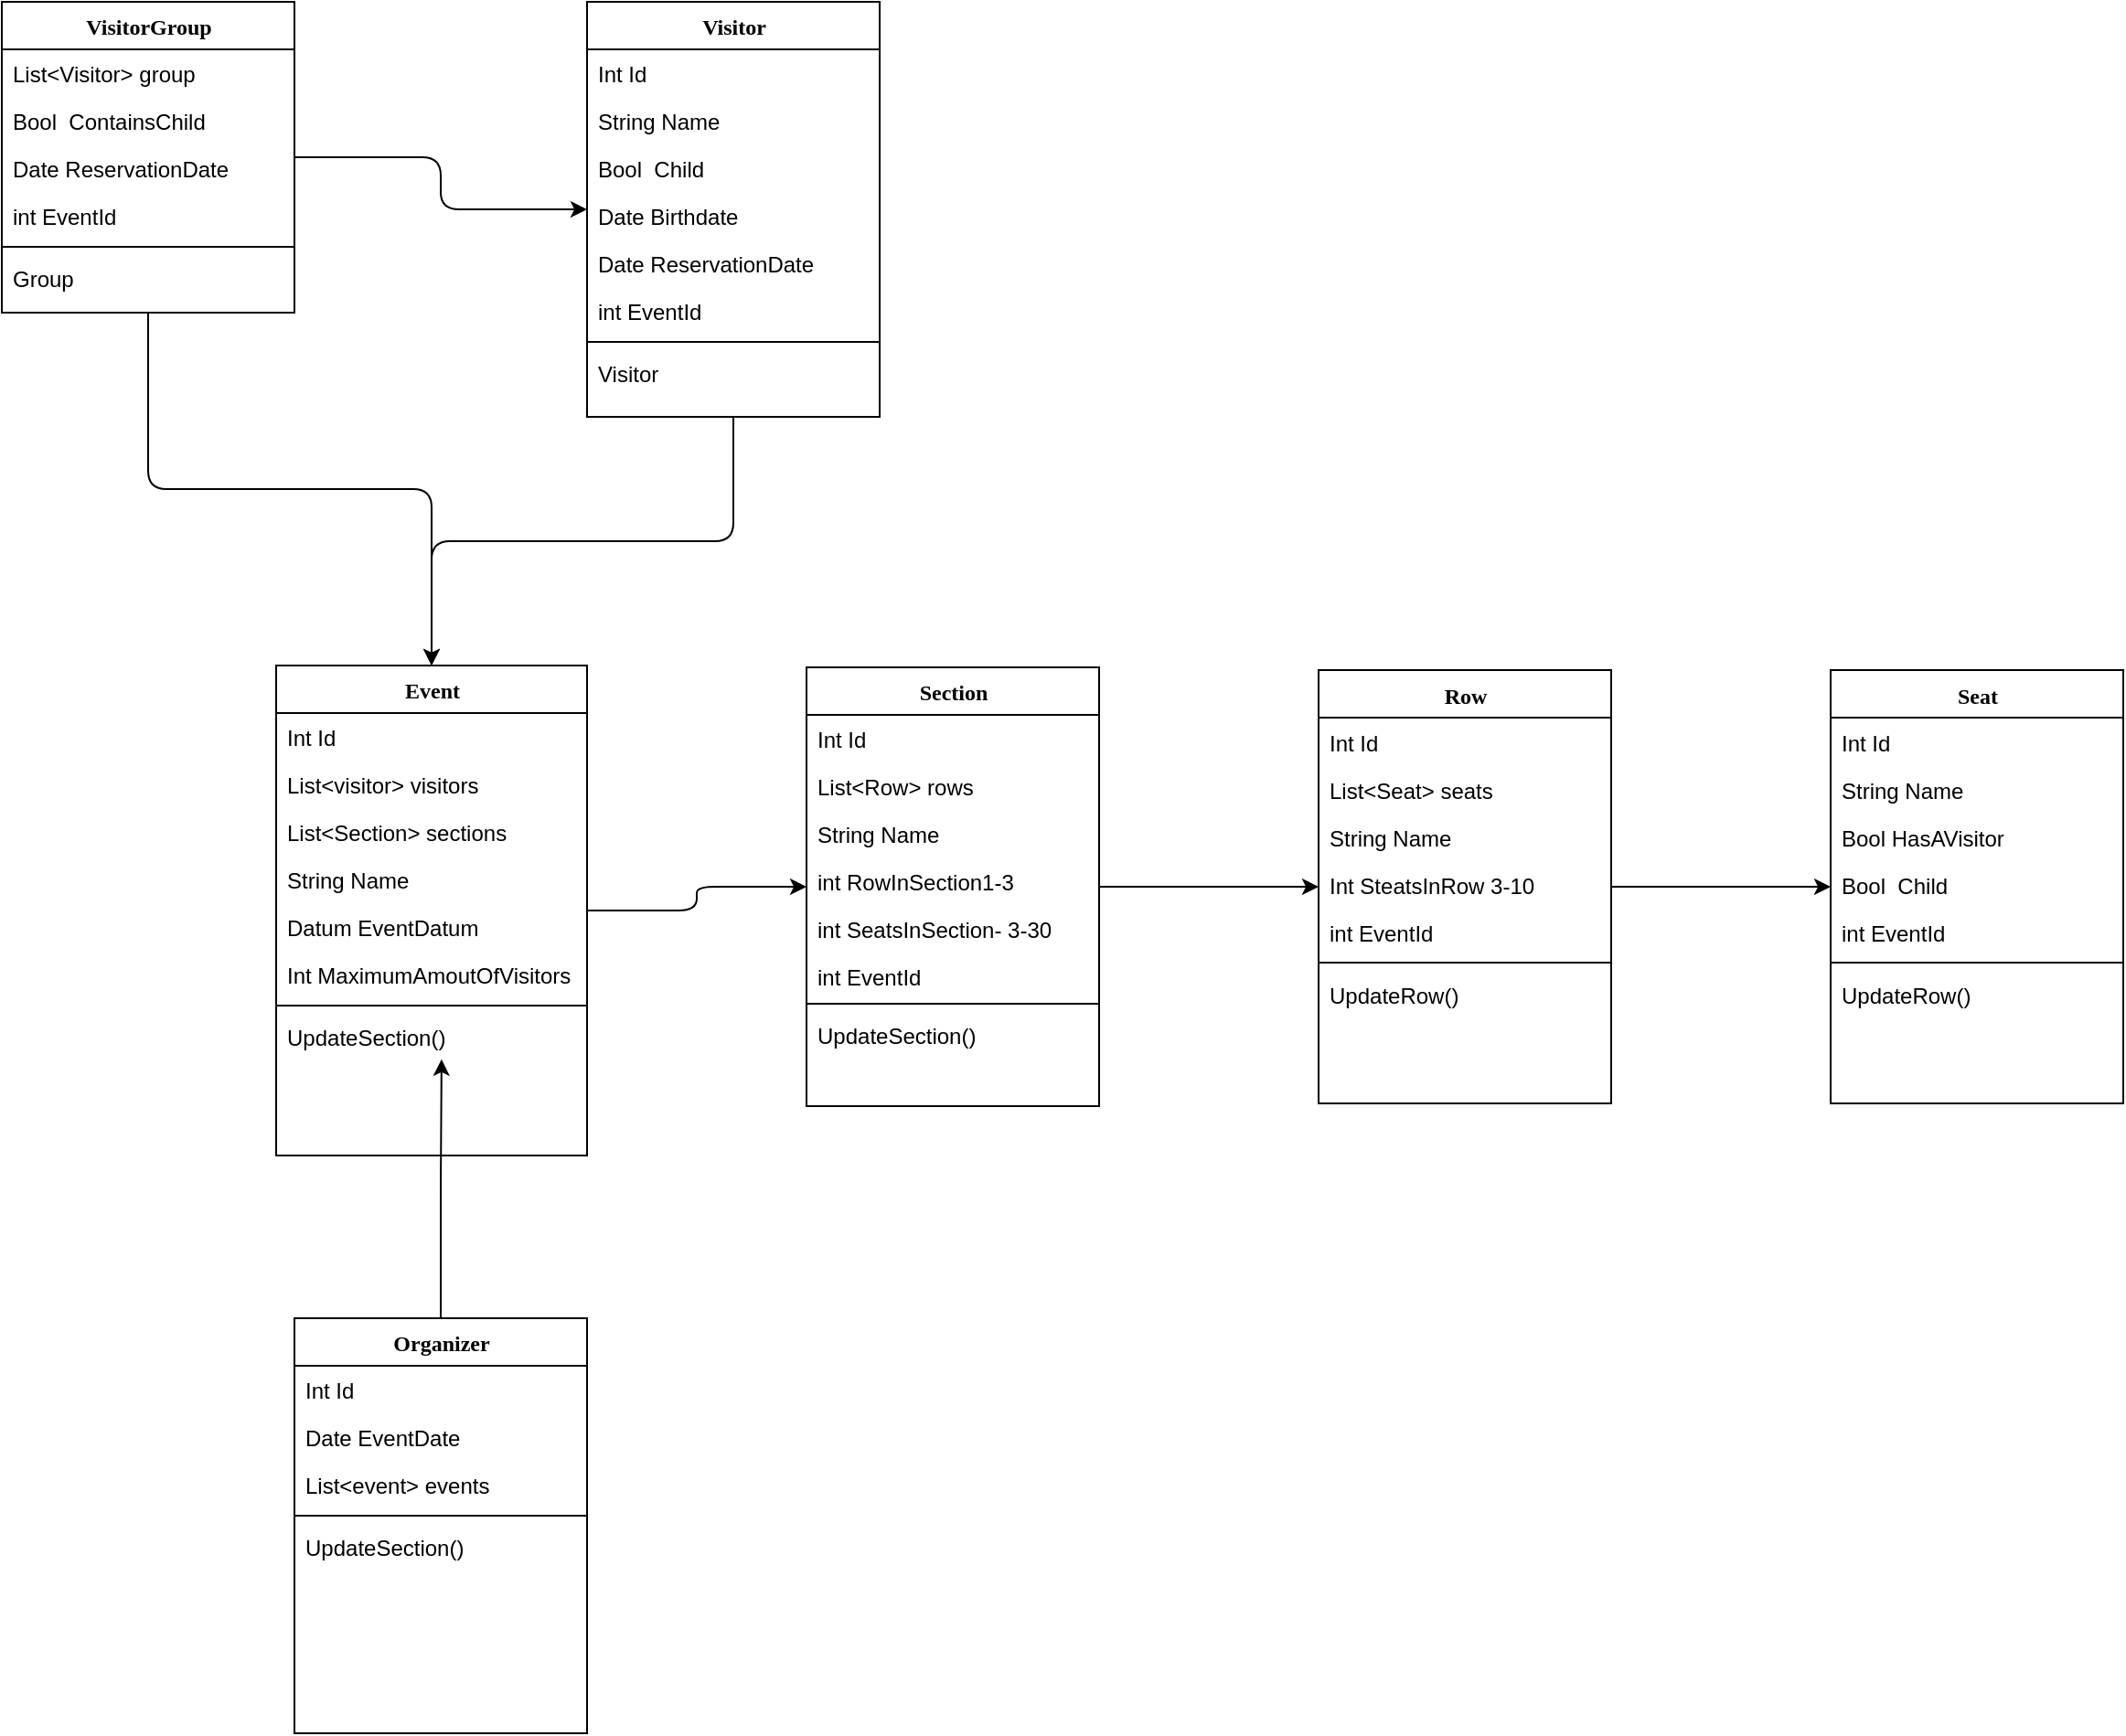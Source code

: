 <mxfile version="15.9.6" type="device"><diagram name="Page-1" id="9f46799a-70d6-7492-0946-bef42562c5a5"><mxGraphModel dx="1370" dy="1437" grid="1" gridSize="10" guides="1" tooltips="1" connect="1" arrows="1" fold="1" page="1" pageScale="1" pageWidth="1100" pageHeight="850" background="none" math="0" shadow="0"><root><mxCell id="0"/><mxCell id="1" parent="0"/><mxCell id="7cU4u6h-bywzpkJGVYWe-89" style="edgeStyle=orthogonalEdgeStyle;rounded=1;orthogonalLoop=1;jettySize=auto;html=1;" edge="1" parent="1" source="78961159f06e98e8-17" target="7cU4u6h-bywzpkJGVYWe-11"><mxGeometry relative="1" as="geometry"/></mxCell><mxCell id="78961159f06e98e8-17" value="Section" style="swimlane;html=1;fontStyle=1;align=center;verticalAlign=top;childLayout=stackLayout;horizontal=1;startSize=26;horizontalStack=0;resizeParent=1;resizeLast=0;collapsible=1;marginBottom=0;swimlaneFillColor=#ffffff;rounded=0;shadow=0;comic=0;labelBackgroundColor=none;strokeWidth=1;fillColor=none;fontFamily=Verdana;fontSize=12" parent="1" vertex="1"><mxGeometry x="80" y="84" width="160" height="240" as="geometry"/></mxCell><mxCell id="78961159f06e98e8-21" value="Int Id" style="text;html=1;strokeColor=none;fillColor=none;align=left;verticalAlign=top;spacingLeft=4;spacingRight=4;whiteSpace=wrap;overflow=hidden;rotatable=0;points=[[0,0.5],[1,0.5]];portConstraint=eastwest;" parent="78961159f06e98e8-17" vertex="1"><mxGeometry y="26" width="160" height="26" as="geometry"/></mxCell><mxCell id="7cU4u6h-bywzpkJGVYWe-80" value="List&amp;lt;Row&amp;gt; rows" style="text;html=1;strokeColor=none;fillColor=none;align=left;verticalAlign=top;spacingLeft=4;spacingRight=4;whiteSpace=wrap;overflow=hidden;rotatable=0;points=[[0,0.5],[1,0.5]];portConstraint=eastwest;" vertex="1" parent="78961159f06e98e8-17"><mxGeometry y="52" width="160" height="26" as="geometry"/></mxCell><mxCell id="78961159f06e98e8-23" value="String Name" style="text;html=1;strokeColor=none;fillColor=none;align=left;verticalAlign=top;spacingLeft=4;spacingRight=4;whiteSpace=wrap;overflow=hidden;rotatable=0;points=[[0,0.5],[1,0.5]];portConstraint=eastwest;" parent="78961159f06e98e8-17" vertex="1"><mxGeometry y="78" width="160" height="26" as="geometry"/></mxCell><mxCell id="78961159f06e98e8-25" value="int RowInSection1-3" style="text;html=1;strokeColor=none;fillColor=none;align=left;verticalAlign=top;spacingLeft=4;spacingRight=4;whiteSpace=wrap;overflow=hidden;rotatable=0;points=[[0,0.5],[1,0.5]];portConstraint=eastwest;" parent="78961159f06e98e8-17" vertex="1"><mxGeometry y="104" width="160" height="26" as="geometry"/></mxCell><mxCell id="78961159f06e98e8-26" value="int SeatsInSection- 3-30" style="text;html=1;strokeColor=none;fillColor=none;align=left;verticalAlign=top;spacingLeft=4;spacingRight=4;whiteSpace=wrap;overflow=hidden;rotatable=0;points=[[0,0.5],[1,0.5]];portConstraint=eastwest;" parent="78961159f06e98e8-17" vertex="1"><mxGeometry y="130" width="160" height="26" as="geometry"/></mxCell><mxCell id="78961159f06e98e8-24" value="int EventId" style="text;html=1;strokeColor=none;fillColor=none;align=left;verticalAlign=top;spacingLeft=4;spacingRight=4;whiteSpace=wrap;overflow=hidden;rotatable=0;points=[[0,0.5],[1,0.5]];portConstraint=eastwest;" parent="78961159f06e98e8-17" vertex="1"><mxGeometry y="156" width="160" height="24" as="geometry"/></mxCell><mxCell id="78961159f06e98e8-19" value="" style="line;html=1;strokeWidth=1;fillColor=none;align=left;verticalAlign=middle;spacingTop=-1;spacingLeft=3;spacingRight=3;rotatable=0;labelPosition=right;points=[];portConstraint=eastwest;" parent="78961159f06e98e8-17" vertex="1"><mxGeometry y="180" width="160" height="8" as="geometry"/></mxCell><mxCell id="78961159f06e98e8-20" value="UpdateSection()" style="text;html=1;strokeColor=none;fillColor=none;align=left;verticalAlign=top;spacingLeft=4;spacingRight=4;whiteSpace=wrap;overflow=hidden;rotatable=0;points=[[0,0.5],[1,0.5]];portConstraint=eastwest;" parent="78961159f06e98e8-17" vertex="1"><mxGeometry y="188" width="160" height="52" as="geometry"/></mxCell><mxCell id="7cU4u6h-bywzpkJGVYWe-90" style="edgeStyle=orthogonalEdgeStyle;rounded=1;orthogonalLoop=1;jettySize=auto;html=1;" edge="1" parent="1" source="7cU4u6h-bywzpkJGVYWe-11" target="7cU4u6h-bywzpkJGVYWe-33"><mxGeometry relative="1" as="geometry"/></mxCell><mxCell id="7cU4u6h-bywzpkJGVYWe-11" value="Row" style="swimlane;html=1;fontStyle=1;align=center;verticalAlign=top;childLayout=stackLayout;horizontal=1;startSize=26;horizontalStack=0;resizeParent=1;resizeLast=0;collapsible=1;marginBottom=0;swimlaneFillColor=#ffffff;rounded=0;shadow=0;comic=0;labelBackgroundColor=none;strokeWidth=1;fillColor=none;fontFamily=Verdana;fontSize=12" vertex="1" parent="1"><mxGeometry x="360" y="85.5" width="160" height="237" as="geometry"/></mxCell><mxCell id="7cU4u6h-bywzpkJGVYWe-12" value="Int Id" style="text;html=1;strokeColor=none;fillColor=none;align=left;verticalAlign=top;spacingLeft=4;spacingRight=4;whiteSpace=wrap;overflow=hidden;rotatable=0;points=[[0,0.5],[1,0.5]];portConstraint=eastwest;" vertex="1" parent="7cU4u6h-bywzpkJGVYWe-11"><mxGeometry y="26" width="160" height="26" as="geometry"/></mxCell><mxCell id="7cU4u6h-bywzpkJGVYWe-30" value="List&amp;lt;Seat&amp;gt; seats" style="text;html=1;strokeColor=none;fillColor=none;align=left;verticalAlign=top;spacingLeft=4;spacingRight=4;whiteSpace=wrap;overflow=hidden;rotatable=0;points=[[0,0.5],[1,0.5]];portConstraint=eastwest;" vertex="1" parent="7cU4u6h-bywzpkJGVYWe-11"><mxGeometry y="52" width="160" height="26" as="geometry"/></mxCell><mxCell id="7cU4u6h-bywzpkJGVYWe-13" value="String Name" style="text;html=1;strokeColor=none;fillColor=none;align=left;verticalAlign=top;spacingLeft=4;spacingRight=4;whiteSpace=wrap;overflow=hidden;rotatable=0;points=[[0,0.5],[1,0.5]];portConstraint=eastwest;" vertex="1" parent="7cU4u6h-bywzpkJGVYWe-11"><mxGeometry y="78" width="160" height="26" as="geometry"/></mxCell><mxCell id="7cU4u6h-bywzpkJGVYWe-14" value="Int SteatsInRow 3-10" style="text;html=1;strokeColor=none;fillColor=none;align=left;verticalAlign=top;spacingLeft=4;spacingRight=4;whiteSpace=wrap;overflow=hidden;rotatable=0;points=[[0,0.5],[1,0.5]];portConstraint=eastwest;" vertex="1" parent="7cU4u6h-bywzpkJGVYWe-11"><mxGeometry y="104" width="160" height="26" as="geometry"/></mxCell><mxCell id="7cU4u6h-bywzpkJGVYWe-16" value="int EventId" style="text;html=1;strokeColor=none;fillColor=none;align=left;verticalAlign=top;spacingLeft=4;spacingRight=4;whiteSpace=wrap;overflow=hidden;rotatable=0;points=[[0,0.5],[1,0.5]];portConstraint=eastwest;" vertex="1" parent="7cU4u6h-bywzpkJGVYWe-11"><mxGeometry y="130" width="160" height="26" as="geometry"/></mxCell><mxCell id="7cU4u6h-bywzpkJGVYWe-17" value="" style="line;html=1;strokeWidth=1;fillColor=none;align=left;verticalAlign=middle;spacingTop=-1;spacingLeft=3;spacingRight=3;rotatable=0;labelPosition=right;points=[];portConstraint=eastwest;" vertex="1" parent="7cU4u6h-bywzpkJGVYWe-11"><mxGeometry y="156" width="160" height="8" as="geometry"/></mxCell><mxCell id="7cU4u6h-bywzpkJGVYWe-18" value="UpdateRow()" style="text;html=1;strokeColor=none;fillColor=none;align=left;verticalAlign=top;spacingLeft=4;spacingRight=4;whiteSpace=wrap;overflow=hidden;rotatable=0;points=[[0,0.5],[1,0.5]];portConstraint=eastwest;" vertex="1" parent="7cU4u6h-bywzpkJGVYWe-11"><mxGeometry y="164" width="160" height="26" as="geometry"/></mxCell><mxCell id="7cU4u6h-bywzpkJGVYWe-33" value="Seat" style="swimlane;html=1;fontStyle=1;align=center;verticalAlign=top;childLayout=stackLayout;horizontal=1;startSize=26;horizontalStack=0;resizeParent=1;resizeLast=0;collapsible=1;marginBottom=0;swimlaneFillColor=#ffffff;rounded=0;shadow=0;comic=0;labelBackgroundColor=none;strokeWidth=1;fillColor=none;fontFamily=Verdana;fontSize=12" vertex="1" parent="1"><mxGeometry x="640" y="85.5" width="160" height="237" as="geometry"/></mxCell><mxCell id="7cU4u6h-bywzpkJGVYWe-34" value="Int Id" style="text;html=1;strokeColor=none;fillColor=none;align=left;verticalAlign=top;spacingLeft=4;spacingRight=4;whiteSpace=wrap;overflow=hidden;rotatable=0;points=[[0,0.5],[1,0.5]];portConstraint=eastwest;" vertex="1" parent="7cU4u6h-bywzpkJGVYWe-33"><mxGeometry y="26" width="160" height="26" as="geometry"/></mxCell><mxCell id="7cU4u6h-bywzpkJGVYWe-35" value="String Name" style="text;html=1;strokeColor=none;fillColor=none;align=left;verticalAlign=top;spacingLeft=4;spacingRight=4;whiteSpace=wrap;overflow=hidden;rotatable=0;points=[[0,0.5],[1,0.5]];portConstraint=eastwest;" vertex="1" parent="7cU4u6h-bywzpkJGVYWe-33"><mxGeometry y="52" width="160" height="26" as="geometry"/></mxCell><mxCell id="7cU4u6h-bywzpkJGVYWe-36" value="Bool HasAVisitor&lt;br&gt;" style="text;html=1;strokeColor=none;fillColor=none;align=left;verticalAlign=top;spacingLeft=4;spacingRight=4;whiteSpace=wrap;overflow=hidden;rotatable=0;points=[[0,0.5],[1,0.5]];portConstraint=eastwest;" vertex="1" parent="7cU4u6h-bywzpkJGVYWe-33"><mxGeometry y="78" width="160" height="26" as="geometry"/></mxCell><mxCell id="7cU4u6h-bywzpkJGVYWe-40" value="Bool&amp;nbsp; Child" style="text;html=1;strokeColor=none;fillColor=none;align=left;verticalAlign=top;spacingLeft=4;spacingRight=4;whiteSpace=wrap;overflow=hidden;rotatable=0;points=[[0,0.5],[1,0.5]];portConstraint=eastwest;" vertex="1" parent="7cU4u6h-bywzpkJGVYWe-33"><mxGeometry y="104" width="160" height="26" as="geometry"/></mxCell><mxCell id="7cU4u6h-bywzpkJGVYWe-37" value="int EventId" style="text;html=1;strokeColor=none;fillColor=none;align=left;verticalAlign=top;spacingLeft=4;spacingRight=4;whiteSpace=wrap;overflow=hidden;rotatable=0;points=[[0,0.5],[1,0.5]];portConstraint=eastwest;" vertex="1" parent="7cU4u6h-bywzpkJGVYWe-33"><mxGeometry y="130" width="160" height="26" as="geometry"/></mxCell><mxCell id="7cU4u6h-bywzpkJGVYWe-38" value="" style="line;html=1;strokeWidth=1;fillColor=none;align=left;verticalAlign=middle;spacingTop=-1;spacingLeft=3;spacingRight=3;rotatable=0;labelPosition=right;points=[];portConstraint=eastwest;" vertex="1" parent="7cU4u6h-bywzpkJGVYWe-33"><mxGeometry y="156" width="160" height="8" as="geometry"/></mxCell><mxCell id="7cU4u6h-bywzpkJGVYWe-39" value="UpdateRow()" style="text;html=1;strokeColor=none;fillColor=none;align=left;verticalAlign=top;spacingLeft=4;spacingRight=4;whiteSpace=wrap;overflow=hidden;rotatable=0;points=[[0,0.5],[1,0.5]];portConstraint=eastwest;" vertex="1" parent="7cU4u6h-bywzpkJGVYWe-33"><mxGeometry y="164" width="160" height="26" as="geometry"/></mxCell><mxCell id="7cU4u6h-bywzpkJGVYWe-42" style="edgeStyle=orthogonalEdgeStyle;orthogonalLoop=1;jettySize=auto;html=1;strokeColor=none;rounded=1;" edge="1" parent="1" target="78961159f06e98e8-17"><mxGeometry relative="1" as="geometry"><mxPoint x="-40" y="139" as="sourcePoint"/></mxGeometry></mxCell><mxCell id="7cU4u6h-bywzpkJGVYWe-114" style="edgeStyle=orthogonalEdgeStyle;rounded=1;orthogonalLoop=1;jettySize=auto;html=1;" edge="1" parent="1" source="7cU4u6h-bywzpkJGVYWe-59" target="7cU4u6h-bywzpkJGVYWe-71"><mxGeometry relative="1" as="geometry"/></mxCell><mxCell id="7cU4u6h-bywzpkJGVYWe-115" style="edgeStyle=orthogonalEdgeStyle;rounded=1;orthogonalLoop=1;jettySize=auto;html=1;" edge="1" parent="1" source="7cU4u6h-bywzpkJGVYWe-59" target="7cU4u6h-bywzpkJGVYWe-104"><mxGeometry relative="1" as="geometry"/></mxCell><mxCell id="7cU4u6h-bywzpkJGVYWe-59" value="VisitorGroup" style="swimlane;html=1;fontStyle=1;align=center;verticalAlign=top;childLayout=stackLayout;horizontal=1;startSize=26;horizontalStack=0;resizeParent=1;resizeLast=0;collapsible=1;marginBottom=0;swimlaneFillColor=#ffffff;rounded=0;shadow=0;comic=0;labelBackgroundColor=none;strokeWidth=1;fillColor=none;fontFamily=Verdana;fontSize=12" vertex="1" parent="1"><mxGeometry x="-360" y="-280" width="160" height="170" as="geometry"/></mxCell><mxCell id="7cU4u6h-bywzpkJGVYWe-60" value="List&amp;lt;Visitor&amp;gt; group" style="text;html=1;strokeColor=none;fillColor=none;align=left;verticalAlign=top;spacingLeft=4;spacingRight=4;whiteSpace=wrap;overflow=hidden;rotatable=0;points=[[0,0.5],[1,0.5]];portConstraint=eastwest;" vertex="1" parent="7cU4u6h-bywzpkJGVYWe-59"><mxGeometry y="26" width="160" height="26" as="geometry"/></mxCell><mxCell id="7cU4u6h-bywzpkJGVYWe-62" value="Bool&amp;nbsp; ContainsChild" style="text;html=1;strokeColor=none;fillColor=none;align=left;verticalAlign=top;spacingLeft=4;spacingRight=4;whiteSpace=wrap;overflow=hidden;rotatable=0;points=[[0,0.5],[1,0.5]];portConstraint=eastwest;" vertex="1" parent="7cU4u6h-bywzpkJGVYWe-59"><mxGeometry y="52" width="160" height="26" as="geometry"/></mxCell><mxCell id="7cU4u6h-bywzpkJGVYWe-67" value="Date ReservationDate" style="text;html=1;strokeColor=none;fillColor=none;align=left;verticalAlign=top;spacingLeft=4;spacingRight=4;whiteSpace=wrap;overflow=hidden;rotatable=0;points=[[0,0.5],[1,0.5]];portConstraint=eastwest;" vertex="1" parent="7cU4u6h-bywzpkJGVYWe-59"><mxGeometry y="78" width="160" height="26" as="geometry"/></mxCell><mxCell id="7cU4u6h-bywzpkJGVYWe-64" value="int EventId" style="text;html=1;strokeColor=none;fillColor=none;align=left;verticalAlign=top;spacingLeft=4;spacingRight=4;whiteSpace=wrap;overflow=hidden;rotatable=0;points=[[0,0.5],[1,0.5]];portConstraint=eastwest;" vertex="1" parent="7cU4u6h-bywzpkJGVYWe-59"><mxGeometry y="104" width="160" height="26" as="geometry"/></mxCell><mxCell id="7cU4u6h-bywzpkJGVYWe-65" value="" style="line;html=1;strokeWidth=1;fillColor=none;align=left;verticalAlign=middle;spacingTop=-1;spacingLeft=3;spacingRight=3;rotatable=0;labelPosition=right;points=[];portConstraint=eastwest;" vertex="1" parent="7cU4u6h-bywzpkJGVYWe-59"><mxGeometry y="130" width="160" height="8" as="geometry"/></mxCell><mxCell id="7cU4u6h-bywzpkJGVYWe-66" value="Group" style="text;html=1;strokeColor=none;fillColor=none;align=left;verticalAlign=top;spacingLeft=4;spacingRight=4;whiteSpace=wrap;overflow=hidden;rotatable=0;points=[[0,0.5],[1,0.5]];portConstraint=eastwest;" vertex="1" parent="7cU4u6h-bywzpkJGVYWe-59"><mxGeometry y="138" width="160" height="26" as="geometry"/></mxCell><mxCell id="7cU4u6h-bywzpkJGVYWe-88" style="edgeStyle=orthogonalEdgeStyle;rounded=1;orthogonalLoop=1;jettySize=auto;html=1;" edge="1" parent="1" source="7cU4u6h-bywzpkJGVYWe-71" target="78961159f06e98e8-17"><mxGeometry relative="1" as="geometry"/></mxCell><mxCell id="7cU4u6h-bywzpkJGVYWe-71" value="Event" style="swimlane;html=1;fontStyle=1;align=center;verticalAlign=top;childLayout=stackLayout;horizontal=1;startSize=26;horizontalStack=0;resizeParent=1;resizeLast=0;collapsible=1;marginBottom=0;swimlaneFillColor=#ffffff;rounded=0;shadow=0;comic=0;labelBackgroundColor=none;strokeWidth=1;fillColor=none;fontFamily=Verdana;fontSize=12" vertex="1" parent="1"><mxGeometry x="-210" y="83" width="170" height="268" as="geometry"/></mxCell><mxCell id="7cU4u6h-bywzpkJGVYWe-72" value="Int Id" style="text;html=1;strokeColor=none;fillColor=none;align=left;verticalAlign=top;spacingLeft=4;spacingRight=4;whiteSpace=wrap;overflow=hidden;rotatable=0;points=[[0,0.5],[1,0.5]];portConstraint=eastwest;" vertex="1" parent="7cU4u6h-bywzpkJGVYWe-71"><mxGeometry y="26" width="170" height="26" as="geometry"/></mxCell><mxCell id="7cU4u6h-bywzpkJGVYWe-91" value="List&amp;lt;visitor&amp;gt; visitors" style="text;html=1;strokeColor=none;fillColor=none;align=left;verticalAlign=top;spacingLeft=4;spacingRight=4;whiteSpace=wrap;overflow=hidden;rotatable=0;points=[[0,0.5],[1,0.5]];portConstraint=eastwest;" vertex="1" parent="7cU4u6h-bywzpkJGVYWe-71"><mxGeometry y="52" width="170" height="26" as="geometry"/></mxCell><mxCell id="7cU4u6h-bywzpkJGVYWe-86" value="List&amp;lt;Section&amp;gt; sections" style="text;html=1;strokeColor=none;fillColor=none;align=left;verticalAlign=top;spacingLeft=4;spacingRight=4;whiteSpace=wrap;overflow=hidden;rotatable=0;points=[[0,0.5],[1,0.5]];portConstraint=eastwest;" vertex="1" parent="7cU4u6h-bywzpkJGVYWe-71"><mxGeometry y="78" width="170" height="26" as="geometry"/></mxCell><mxCell id="7cU4u6h-bywzpkJGVYWe-73" value="String Name" style="text;html=1;strokeColor=none;fillColor=none;align=left;verticalAlign=top;spacingLeft=4;spacingRight=4;whiteSpace=wrap;overflow=hidden;rotatable=0;points=[[0,0.5],[1,0.5]];portConstraint=eastwest;" vertex="1" parent="7cU4u6h-bywzpkJGVYWe-71"><mxGeometry y="104" width="170" height="26" as="geometry"/></mxCell><mxCell id="7cU4u6h-bywzpkJGVYWe-74" value="Datum EventDatum" style="text;html=1;strokeColor=none;fillColor=none;align=left;verticalAlign=top;spacingLeft=4;spacingRight=4;whiteSpace=wrap;overflow=hidden;rotatable=0;points=[[0,0.5],[1,0.5]];portConstraint=eastwest;" vertex="1" parent="7cU4u6h-bywzpkJGVYWe-71"><mxGeometry y="130" width="170" height="26" as="geometry"/></mxCell><mxCell id="7cU4u6h-bywzpkJGVYWe-75" value="Int MaximumAmoutOfVisitors" style="text;html=1;strokeColor=none;fillColor=none;align=left;verticalAlign=top;spacingLeft=4;spacingRight=4;whiteSpace=wrap;overflow=hidden;rotatable=0;points=[[0,0.5],[1,0.5]];portConstraint=eastwest;" vertex="1" parent="7cU4u6h-bywzpkJGVYWe-71"><mxGeometry y="156" width="170" height="26" as="geometry"/></mxCell><mxCell id="7cU4u6h-bywzpkJGVYWe-78" value="" style="line;html=1;strokeWidth=1;fillColor=none;align=left;verticalAlign=middle;spacingTop=-1;spacingLeft=3;spacingRight=3;rotatable=0;labelPosition=right;points=[];portConstraint=eastwest;" vertex="1" parent="7cU4u6h-bywzpkJGVYWe-71"><mxGeometry y="182" width="170" height="8" as="geometry"/></mxCell><mxCell id="7cU4u6h-bywzpkJGVYWe-79" value="UpdateSection()" style="text;html=1;strokeColor=none;fillColor=none;align=left;verticalAlign=top;spacingLeft=4;spacingRight=4;whiteSpace=wrap;overflow=hidden;rotatable=0;points=[[0,0.5],[1,0.5]];portConstraint=eastwest;" vertex="1" parent="7cU4u6h-bywzpkJGVYWe-71"><mxGeometry y="190" width="170" height="26" as="geometry"/></mxCell><mxCell id="7cU4u6h-bywzpkJGVYWe-102" style="edgeStyle=orthogonalEdgeStyle;rounded=1;orthogonalLoop=1;jettySize=auto;html=1;entryX=0.532;entryY=0.977;entryDx=0;entryDy=0;entryPerimeter=0;" edge="1" parent="1" source="7cU4u6h-bywzpkJGVYWe-92" target="7cU4u6h-bywzpkJGVYWe-79"><mxGeometry relative="1" as="geometry"/></mxCell><mxCell id="7cU4u6h-bywzpkJGVYWe-92" value="Organizer" style="swimlane;html=1;fontStyle=1;align=center;verticalAlign=top;childLayout=stackLayout;horizontal=1;startSize=26;horizontalStack=0;resizeParent=1;resizeLast=0;collapsible=1;marginBottom=0;swimlaneFillColor=#ffffff;rounded=0;shadow=0;comic=0;labelBackgroundColor=none;strokeWidth=1;fillColor=none;fontFamily=Verdana;fontSize=12" vertex="1" parent="1"><mxGeometry x="-200" y="440" width="160" height="227" as="geometry"/></mxCell><mxCell id="7cU4u6h-bywzpkJGVYWe-93" value="Int Id" style="text;html=1;strokeColor=none;fillColor=none;align=left;verticalAlign=top;spacingLeft=4;spacingRight=4;whiteSpace=wrap;overflow=hidden;rotatable=0;points=[[0,0.5],[1,0.5]];portConstraint=eastwest;" vertex="1" parent="7cU4u6h-bywzpkJGVYWe-92"><mxGeometry y="26" width="160" height="26" as="geometry"/></mxCell><mxCell id="7cU4u6h-bywzpkJGVYWe-101" value="Date EventDate" style="text;html=1;strokeColor=none;fillColor=none;align=left;verticalAlign=top;spacingLeft=4;spacingRight=4;whiteSpace=wrap;overflow=hidden;rotatable=0;points=[[0,0.5],[1,0.5]];portConstraint=eastwest;" vertex="1" parent="7cU4u6h-bywzpkJGVYWe-92"><mxGeometry y="52" width="160" height="26" as="geometry"/></mxCell><mxCell id="7cU4u6h-bywzpkJGVYWe-94" value="List&amp;lt;event&amp;gt; events" style="text;html=1;strokeColor=none;fillColor=none;align=left;verticalAlign=top;spacingLeft=4;spacingRight=4;whiteSpace=wrap;overflow=hidden;rotatable=0;points=[[0,0.5],[1,0.5]];portConstraint=eastwest;" vertex="1" parent="7cU4u6h-bywzpkJGVYWe-92"><mxGeometry y="78" width="160" height="26" as="geometry"/></mxCell><mxCell id="7cU4u6h-bywzpkJGVYWe-99" value="" style="line;html=1;strokeWidth=1;fillColor=none;align=left;verticalAlign=middle;spacingTop=-1;spacingLeft=3;spacingRight=3;rotatable=0;labelPosition=right;points=[];portConstraint=eastwest;" vertex="1" parent="7cU4u6h-bywzpkJGVYWe-92"><mxGeometry y="104" width="160" height="8" as="geometry"/></mxCell><mxCell id="7cU4u6h-bywzpkJGVYWe-100" value="UpdateSection()" style="text;html=1;strokeColor=none;fillColor=none;align=left;verticalAlign=top;spacingLeft=4;spacingRight=4;whiteSpace=wrap;overflow=hidden;rotatable=0;points=[[0,0.5],[1,0.5]];portConstraint=eastwest;" vertex="1" parent="7cU4u6h-bywzpkJGVYWe-92"><mxGeometry y="112" width="160" height="26" as="geometry"/></mxCell><mxCell id="7cU4u6h-bywzpkJGVYWe-113" style="edgeStyle=orthogonalEdgeStyle;rounded=1;orthogonalLoop=1;jettySize=auto;html=1;" edge="1" parent="1" source="7cU4u6h-bywzpkJGVYWe-104" target="7cU4u6h-bywzpkJGVYWe-71"><mxGeometry relative="1" as="geometry"/></mxCell><mxCell id="7cU4u6h-bywzpkJGVYWe-104" value="Visitor" style="swimlane;html=1;fontStyle=1;align=center;verticalAlign=top;childLayout=stackLayout;horizontal=1;startSize=26;horizontalStack=0;resizeParent=1;resizeLast=0;collapsible=1;marginBottom=0;swimlaneFillColor=#ffffff;rounded=0;shadow=0;comic=0;labelBackgroundColor=none;strokeWidth=1;fillColor=none;fontFamily=Verdana;fontSize=12" vertex="1" parent="1"><mxGeometry x="-40" y="-280" width="160" height="227" as="geometry"/></mxCell><mxCell id="7cU4u6h-bywzpkJGVYWe-105" value="Int Id" style="text;html=1;strokeColor=none;fillColor=none;align=left;verticalAlign=top;spacingLeft=4;spacingRight=4;whiteSpace=wrap;overflow=hidden;rotatable=0;points=[[0,0.5],[1,0.5]];portConstraint=eastwest;" vertex="1" parent="7cU4u6h-bywzpkJGVYWe-104"><mxGeometry y="26" width="160" height="26" as="geometry"/></mxCell><mxCell id="7cU4u6h-bywzpkJGVYWe-106" value="String Name" style="text;html=1;strokeColor=none;fillColor=none;align=left;verticalAlign=top;spacingLeft=4;spacingRight=4;whiteSpace=wrap;overflow=hidden;rotatable=0;points=[[0,0.5],[1,0.5]];portConstraint=eastwest;" vertex="1" parent="7cU4u6h-bywzpkJGVYWe-104"><mxGeometry y="52" width="160" height="26" as="geometry"/></mxCell><mxCell id="7cU4u6h-bywzpkJGVYWe-107" value="Bool&amp;nbsp; Child" style="text;html=1;strokeColor=none;fillColor=none;align=left;verticalAlign=top;spacingLeft=4;spacingRight=4;whiteSpace=wrap;overflow=hidden;rotatable=0;points=[[0,0.5],[1,0.5]];portConstraint=eastwest;" vertex="1" parent="7cU4u6h-bywzpkJGVYWe-104"><mxGeometry y="78" width="160" height="26" as="geometry"/></mxCell><mxCell id="7cU4u6h-bywzpkJGVYWe-108" value="Date Birthdate" style="text;html=1;strokeColor=none;fillColor=none;align=left;verticalAlign=top;spacingLeft=4;spacingRight=4;whiteSpace=wrap;overflow=hidden;rotatable=0;points=[[0,0.5],[1,0.5]];portConstraint=eastwest;" vertex="1" parent="7cU4u6h-bywzpkJGVYWe-104"><mxGeometry y="104" width="160" height="26" as="geometry"/></mxCell><mxCell id="7cU4u6h-bywzpkJGVYWe-109" value="Date ReservationDate" style="text;html=1;strokeColor=none;fillColor=none;align=left;verticalAlign=top;spacingLeft=4;spacingRight=4;whiteSpace=wrap;overflow=hidden;rotatable=0;points=[[0,0.5],[1,0.5]];portConstraint=eastwest;" vertex="1" parent="7cU4u6h-bywzpkJGVYWe-104"><mxGeometry y="130" width="160" height="26" as="geometry"/></mxCell><mxCell id="7cU4u6h-bywzpkJGVYWe-110" value="int EventId" style="text;html=1;strokeColor=none;fillColor=none;align=left;verticalAlign=top;spacingLeft=4;spacingRight=4;whiteSpace=wrap;overflow=hidden;rotatable=0;points=[[0,0.5],[1,0.5]];portConstraint=eastwest;" vertex="1" parent="7cU4u6h-bywzpkJGVYWe-104"><mxGeometry y="156" width="160" height="26" as="geometry"/></mxCell><mxCell id="7cU4u6h-bywzpkJGVYWe-111" value="" style="line;html=1;strokeWidth=1;fillColor=none;align=left;verticalAlign=middle;spacingTop=-1;spacingLeft=3;spacingRight=3;rotatable=0;labelPosition=right;points=[];portConstraint=eastwest;" vertex="1" parent="7cU4u6h-bywzpkJGVYWe-104"><mxGeometry y="182" width="160" height="8" as="geometry"/></mxCell><mxCell id="7cU4u6h-bywzpkJGVYWe-112" value="Visitor" style="text;html=1;strokeColor=none;fillColor=none;align=left;verticalAlign=top;spacingLeft=4;spacingRight=4;whiteSpace=wrap;overflow=hidden;rotatable=0;points=[[0,0.5],[1,0.5]];portConstraint=eastwest;" vertex="1" parent="7cU4u6h-bywzpkJGVYWe-104"><mxGeometry y="190" width="160" height="26" as="geometry"/></mxCell></root></mxGraphModel></diagram></mxfile>